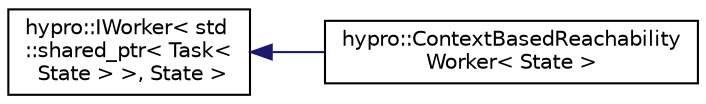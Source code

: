 digraph "Graphical Class Hierarchy"
{
  edge [fontname="Helvetica",fontsize="10",labelfontname="Helvetica",labelfontsize="10"];
  node [fontname="Helvetica",fontsize="10",shape=record];
  rankdir="LR";
  Node1 [label="hypro::IWorker\< std\l::shared_ptr\< Task\<\l State \> \>, State \>",height=0.2,width=0.4,color="black", fillcolor="white", style="filled",URL="$classhypro_1_1IWorker.html"];
  Node1 -> Node2 [dir="back",color="midnightblue",fontsize="10",style="solid",fontname="Helvetica"];
  Node2 [label="hypro::ContextBasedReachability\lWorker\< State \>",height=0.2,width=0.4,color="black", fillcolor="white", style="filled",URL="$classhypro_1_1ContextBasedReachabilityWorker.html"];
}
